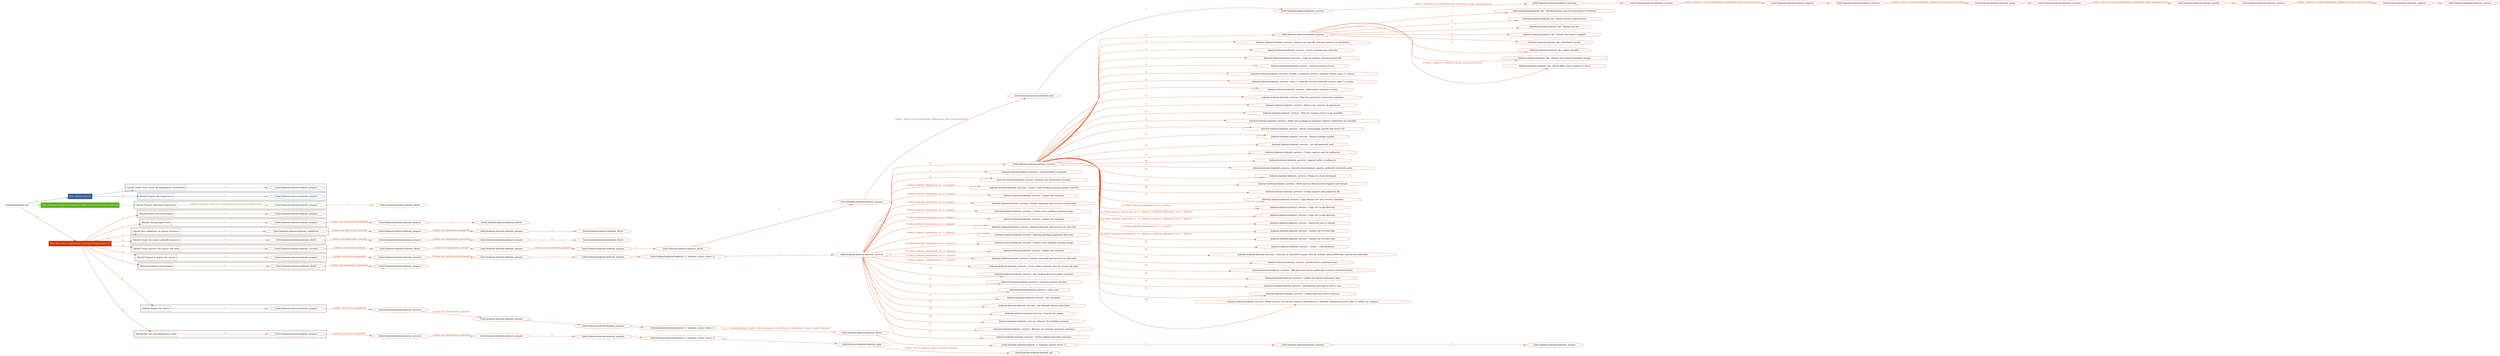 digraph {
	graph [concentrate=true ordering=in rankdir=LR ratio=fill]
	edge [esep=5 sep=10]
	"kubeinit/playbook.yml" [id=root_node style=dotted]
	play_cb434747 [label="Play: Initial setup (1)" color="#375f95" fontcolor="#ffffff" id=play_cb434747 shape=box style=filled tooltip=localhost]
	"kubeinit/playbook.yml" -> play_cb434747 [label="1 " color="#375f95" fontcolor="#375f95" id=edge_5a7858b5 labeltooltip="1 " tooltip="1 "]
	subgraph "kubeinit.kubeinit.kubeinit_prepare" {
		role_f5c1f3c7 [label="[role] kubeinit.kubeinit.kubeinit_prepare" color="#375f95" id=role_f5c1f3c7 tooltip="kubeinit.kubeinit.kubeinit_prepare"]
	}
	subgraph "kubeinit.kubeinit.kubeinit_prepare" {
		role_7c7e2f86 [label="[role] kubeinit.kubeinit.kubeinit_prepare" color="#375f95" id=role_7c7e2f86 tooltip="kubeinit.kubeinit.kubeinit_prepare"]
	}
	subgraph "Play: Initial setup (1)" {
		play_cb434747 -> block_9d30854e [label=1 color="#375f95" fontcolor="#375f95" id=edge_e1c14bee labeltooltip=1 tooltip=1]
		subgraph cluster_block_9d30854e {
			block_9d30854e [label="[block] Gather facts about the deployment environment" color="#375f95" id=block_9d30854e labeltooltip="Gather facts about the deployment environment" shape=box tooltip="Gather facts about the deployment environment"]
			block_9d30854e -> role_f5c1f3c7 [label="1 " color="#375f95" fontcolor="#375f95" id=edge_3f3c9583 labeltooltip="1 " tooltip="1 "]
		}
		play_cb434747 -> block_76a60049 [label=2 color="#375f95" fontcolor="#375f95" id=edge_4d22dc23 labeltooltip=2 tooltip=2]
		subgraph cluster_block_76a60049 {
			block_76a60049 [label="[block] Prepare the hypervisors" color="#375f95" id=block_76a60049 labeltooltip="Prepare the hypervisors" shape=box tooltip="Prepare the hypervisors"]
			block_76a60049 -> role_7c7e2f86 [label="1 " color="#375f95" fontcolor="#375f95" id=edge_bbebafdf labeltooltip="1 " tooltip="1 "]
		}
	}
	play_23afd1c2 [label="Play: Prepare all hypervisor hosts to deploy service and cluster nodes (0)" color="#5bb11b" fontcolor="#ffffff" id=play_23afd1c2 shape=box style=filled tooltip="Play: Prepare all hypervisor hosts to deploy service and cluster nodes (0)"]
	"kubeinit/playbook.yml" -> play_23afd1c2 [label="2 " color="#5bb11b" fontcolor="#5bb11b" id=edge_7731beb8 labeltooltip="2 " tooltip="2 "]
	subgraph "kubeinit.kubeinit.kubeinit_libvirt" {
		role_183c73ec [label="[role] kubeinit.kubeinit.kubeinit_libvirt" color="#5bb11b" id=role_183c73ec tooltip="kubeinit.kubeinit.kubeinit_libvirt"]
	}
	subgraph "kubeinit.kubeinit.kubeinit_prepare" {
		role_99bcbb81 [label="[role] kubeinit.kubeinit.kubeinit_prepare" color="#5bb11b" id=role_99bcbb81 tooltip="kubeinit.kubeinit.kubeinit_prepare"]
		role_99bcbb81 -> role_183c73ec [label="1 " color="#5bb11b" fontcolor="#5bb11b" id=edge_2719d8ab labeltooltip="1 " tooltip="1 "]
	}
	subgraph "Play: Prepare all hypervisor hosts to deploy service and cluster nodes (0)" {
		play_23afd1c2 -> block_4a05c219 [label=1 color="#5bb11b" fontcolor="#5bb11b" id=edge_6cbb7867 labeltooltip=1 tooltip=1]
		subgraph cluster_block_4a05c219 {
			block_4a05c219 [label="[block] Prepare individual hypervisors" color="#5bb11b" id=block_4a05c219 labeltooltip="Prepare individual hypervisors" shape=box tooltip="Prepare individual hypervisors"]
			block_4a05c219 -> role_99bcbb81 [label="1 [when: inventory_hostname in hostvars['kubeinit-facts'].hypervisors]" color="#5bb11b" fontcolor="#5bb11b" id=edge_e2c11cd7 labeltooltip="1 [when: inventory_hostname in hostvars['kubeinit-facts'].hypervisors]" tooltip="1 [when: inventory_hostname in hostvars['kubeinit-facts'].hypervisors]"]
		}
	}
	play_e0ccebb0 [label="Play: Run cluster deployment on prepared hypervisors (1)" color="#cc3800" fontcolor="#ffffff" id=play_e0ccebb0 shape=box style=filled tooltip=localhost]
	"kubeinit/playbook.yml" -> play_e0ccebb0 [label="3 " color="#cc3800" fontcolor="#cc3800" id=edge_fed3065f labeltooltip="3 " tooltip="3 "]
	subgraph "kubeinit.kubeinit.kubeinit_prepare" {
		role_c173f3f7 [label="[role] kubeinit.kubeinit.kubeinit_prepare" color="#cc3800" id=role_c173f3f7 tooltip="kubeinit.kubeinit.kubeinit_prepare"]
	}
	subgraph "kubeinit.kubeinit.kubeinit_libvirt" {
		role_9d6f6e78 [label="[role] kubeinit.kubeinit.kubeinit_libvirt" color="#cc3800" id=role_9d6f6e78 tooltip="kubeinit.kubeinit.kubeinit_libvirt"]
	}
	subgraph "kubeinit.kubeinit.kubeinit_prepare" {
		role_33f3ced0 [label="[role] kubeinit.kubeinit.kubeinit_prepare" color="#cc3800" id=role_33f3ced0 tooltip="kubeinit.kubeinit.kubeinit_prepare"]
		role_33f3ced0 -> role_9d6f6e78 [label="1 " color="#cc3800" fontcolor="#cc3800" id=edge_bc8c17b0 labeltooltip="1 " tooltip="1 "]
	}
	subgraph "kubeinit.kubeinit.kubeinit_prepare" {
		role_953d6139 [label="[role] kubeinit.kubeinit.kubeinit_prepare" color="#cc3800" id=role_953d6139 tooltip="kubeinit.kubeinit.kubeinit_prepare"]
		role_953d6139 -> role_33f3ced0 [label="1 [when: not environment_prepared]" color="#cc3800" fontcolor="#cc3800" id=edge_bf450a88 labeltooltip="1 [when: not environment_prepared]" tooltip="1 [when: not environment_prepared]"]
	}
	subgraph "kubeinit.kubeinit.kubeinit_libvirt" {
		role_6b8fa7e4 [label="[role] kubeinit.kubeinit.kubeinit_libvirt" color="#cc3800" id=role_6b8fa7e4 tooltip="kubeinit.kubeinit.kubeinit_libvirt"]
	}
	subgraph "kubeinit.kubeinit.kubeinit_prepare" {
		role_a66ee818 [label="[role] kubeinit.kubeinit.kubeinit_prepare" color="#cc3800" id=role_a66ee818 tooltip="kubeinit.kubeinit.kubeinit_prepare"]
		role_a66ee818 -> role_6b8fa7e4 [label="1 " color="#cc3800" fontcolor="#cc3800" id=edge_2775ffc8 labeltooltip="1 " tooltip="1 "]
	}
	subgraph "kubeinit.kubeinit.kubeinit_prepare" {
		role_46d624df [label="[role] kubeinit.kubeinit.kubeinit_prepare" color="#cc3800" id=role_46d624df tooltip="kubeinit.kubeinit.kubeinit_prepare"]
		role_46d624df -> role_a66ee818 [label="1 [when: not environment_prepared]" color="#cc3800" fontcolor="#cc3800" id=edge_fc23007a labeltooltip="1 [when: not environment_prepared]" tooltip="1 [when: not environment_prepared]"]
	}
	subgraph "kubeinit.kubeinit.kubeinit_validations" {
		role_56164f18 [label="[role] kubeinit.kubeinit.kubeinit_validations" color="#cc3800" id=role_56164f18 tooltip="kubeinit.kubeinit.kubeinit_validations"]
		role_56164f18 -> role_46d624df [label="1 [when: not hypervisors_cleaned]" color="#cc3800" fontcolor="#cc3800" id=edge_f74e6794 labeltooltip="1 [when: not hypervisors_cleaned]" tooltip="1 [when: not hypervisors_cleaned]"]
	}
	subgraph "kubeinit.kubeinit.kubeinit_libvirt" {
		role_4117a0a0 [label="[role] kubeinit.kubeinit.kubeinit_libvirt" color="#cc3800" id=role_4117a0a0 tooltip="kubeinit.kubeinit.kubeinit_libvirt"]
	}
	subgraph "kubeinit.kubeinit.kubeinit_prepare" {
		role_93093952 [label="[role] kubeinit.kubeinit.kubeinit_prepare" color="#cc3800" id=role_93093952 tooltip="kubeinit.kubeinit.kubeinit_prepare"]
		role_93093952 -> role_4117a0a0 [label="1 " color="#cc3800" fontcolor="#cc3800" id=edge_069fbdc0 labeltooltip="1 " tooltip="1 "]
	}
	subgraph "kubeinit.kubeinit.kubeinit_prepare" {
		role_4ee0dc8a [label="[role] kubeinit.kubeinit.kubeinit_prepare" color="#cc3800" id=role_4ee0dc8a tooltip="kubeinit.kubeinit.kubeinit_prepare"]
		role_4ee0dc8a -> role_93093952 [label="1 [when: not environment_prepared]" color="#cc3800" fontcolor="#cc3800" id=edge_ddd2d755 labeltooltip="1 [when: not environment_prepared]" tooltip="1 [when: not environment_prepared]"]
	}
	subgraph "kubeinit.kubeinit.kubeinit_libvirt" {
		role_080797c0 [label="[role] kubeinit.kubeinit.kubeinit_libvirt" color="#cc3800" id=role_080797c0 tooltip="kubeinit.kubeinit.kubeinit_libvirt"]
		role_080797c0 -> role_4ee0dc8a [label="1 [when: not hypervisors_cleaned]" color="#cc3800" fontcolor="#cc3800" id=edge_f1ee74b7 labeltooltip="1 [when: not hypervisors_cleaned]" tooltip="1 [when: not hypervisors_cleaned]"]
	}
	subgraph "kubeinit.kubeinit.kubeinit_services" {
		role_6554c26e [label="[role] kubeinit.kubeinit.kubeinit_services" color="#cc3800" id=role_6554c26e tooltip="kubeinit.kubeinit.kubeinit_services"]
	}
	subgraph "kubeinit.kubeinit.kubeinit_registry" {
		role_39ad7aaa [label="[role] kubeinit.kubeinit.kubeinit_registry" color="#cc3800" id=role_39ad7aaa tooltip="kubeinit.kubeinit.kubeinit_registry"]
		role_39ad7aaa -> role_6554c26e [label="1 " color="#cc3800" fontcolor="#cc3800" id=edge_a61692a5 labeltooltip="1 " tooltip="1 "]
	}
	subgraph "kubeinit.kubeinit.kubeinit_services" {
		role_1ea5275c [label="[role] kubeinit.kubeinit.kubeinit_services" color="#cc3800" id=role_1ea5275c tooltip="kubeinit.kubeinit.kubeinit_services"]
		role_1ea5275c -> role_39ad7aaa [label="1 [when: 'registry' in hostvars[kubeinit_deployment_node_name].services]" color="#cc3800" fontcolor="#cc3800" id=edge_359ffd1f labeltooltip="1 [when: 'registry' in hostvars[kubeinit_deployment_node_name].services]" tooltip="1 [when: 'registry' in hostvars[kubeinit_deployment_node_name].services]"]
	}
	subgraph "kubeinit.kubeinit.kubeinit_apache" {
		role_4e3344d7 [label="[role] kubeinit.kubeinit.kubeinit_apache" color="#cc3800" id=role_4e3344d7 tooltip="kubeinit.kubeinit.kubeinit_apache"]
		role_4e3344d7 -> role_1ea5275c [label="1 " color="#cc3800" fontcolor="#cc3800" id=edge_e3b9b25f labeltooltip="1 " tooltip="1 "]
	}
	subgraph "kubeinit.kubeinit.kubeinit_services" {
		role_fd365251 [label="[role] kubeinit.kubeinit.kubeinit_services" color="#cc3800" id=role_fd365251 tooltip="kubeinit.kubeinit.kubeinit_services"]
		role_fd365251 -> role_4e3344d7 [label="1 [when: 'apache' in hostvars[kubeinit_deployment_node_name].services]" color="#cc3800" fontcolor="#cc3800" id=edge_fa14dbe3 labeltooltip="1 [when: 'apache' in hostvars[kubeinit_deployment_node_name].services]" tooltip="1 [when: 'apache' in hostvars[kubeinit_deployment_node_name].services]"]
	}
	subgraph "kubeinit.kubeinit.kubeinit_nexus" {
		role_0298e667 [label="[role] kubeinit.kubeinit.kubeinit_nexus" color="#cc3800" id=role_0298e667 tooltip="kubeinit.kubeinit.kubeinit_nexus"]
		role_0298e667 -> role_fd365251 [label="1 " color="#cc3800" fontcolor="#cc3800" id=edge_4de143a6 labeltooltip="1 " tooltip="1 "]
	}
	subgraph "kubeinit.kubeinit.kubeinit_services" {
		role_534660d8 [label="[role] kubeinit.kubeinit.kubeinit_services" color="#cc3800" id=role_534660d8 tooltip="kubeinit.kubeinit.kubeinit_services"]
		role_534660d8 -> role_0298e667 [label="1 [when: 'nexus' in hostvars[kubeinit_deployment_node_name].services]" color="#cc3800" fontcolor="#cc3800" id=edge_ad42d83e labeltooltip="1 [when: 'nexus' in hostvars[kubeinit_deployment_node_name].services]" tooltip="1 [when: 'nexus' in hostvars[kubeinit_deployment_node_name].services]"]
	}
	subgraph "kubeinit.kubeinit.kubeinit_haproxy" {
		role_90abeb9c [label="[role] kubeinit.kubeinit.kubeinit_haproxy" color="#cc3800" id=role_90abeb9c tooltip="kubeinit.kubeinit.kubeinit_haproxy"]
		role_90abeb9c -> role_534660d8 [label="1 " color="#cc3800" fontcolor="#cc3800" id=edge_adee2404 labeltooltip="1 " tooltip="1 "]
	}
	subgraph "kubeinit.kubeinit.kubeinit_services" {
		role_498dbff2 [label="[role] kubeinit.kubeinit.kubeinit_services" color="#cc3800" id=role_498dbff2 tooltip="kubeinit.kubeinit.kubeinit_services"]
		role_498dbff2 -> role_90abeb9c [label="1 [when: 'haproxy' in hostvars[kubeinit_deployment_node_name].services]" color="#cc3800" fontcolor="#cc3800" id=edge_02df2b88 labeltooltip="1 [when: 'haproxy' in hostvars[kubeinit_deployment_node_name].services]" tooltip="1 [when: 'haproxy' in hostvars[kubeinit_deployment_node_name].services]"]
	}
	subgraph "kubeinit.kubeinit.kubeinit_dnsmasq" {
		role_a5091af8 [label="[role] kubeinit.kubeinit.kubeinit_dnsmasq" color="#cc3800" id=role_a5091af8 tooltip="kubeinit.kubeinit.kubeinit_dnsmasq"]
		role_a5091af8 -> role_498dbff2 [label="1 " color="#cc3800" fontcolor="#cc3800" id=edge_c29af5f8 labeltooltip="1 " tooltip="1 "]
	}
	subgraph "kubeinit.kubeinit.kubeinit_services" {
		role_c54cb960 [label="[role] kubeinit.kubeinit.kubeinit_services" color="#cc3800" id=role_c54cb960 tooltip="kubeinit.kubeinit.kubeinit_services"]
		role_c54cb960 -> role_a5091af8 [label="1 [when: 'dnsmasq' in hostvars[kubeinit_deployment_node_name].services]" color="#cc3800" fontcolor="#cc3800" id=edge_3c526c6b labeltooltip="1 [when: 'dnsmasq' in hostvars[kubeinit_deployment_node_name].services]" tooltip="1 [when: 'dnsmasq' in hostvars[kubeinit_deployment_node_name].services]"]
	}
	subgraph "kubeinit.kubeinit.kubeinit_bind" {
		role_31e95095 [label="[role] kubeinit.kubeinit.kubeinit_bind" color="#cc3800" id=role_31e95095 tooltip="kubeinit.kubeinit.kubeinit_bind"]
		role_31e95095 -> role_c54cb960 [label="1 " color="#cc3800" fontcolor="#cc3800" id=edge_53edd0f5 labeltooltip="1 " tooltip="1 "]
	}
	subgraph "kubeinit.kubeinit.kubeinit_prepare" {
		role_ce7f6662 [label="[role] kubeinit.kubeinit.kubeinit_prepare" color="#cc3800" id=role_ce7f6662 tooltip="kubeinit.kubeinit.kubeinit_prepare"]
		role_ce7f6662 -> role_31e95095 [label="1 [when: 'bind' in hostvars[kubeinit_deployment_node_name].services]" color="#cc3800" fontcolor="#cc3800" id=edge_73552bec labeltooltip="1 [when: 'bind' in hostvars[kubeinit_deployment_node_name].services]" tooltip="1 [when: 'bind' in hostvars[kubeinit_deployment_node_name].services]"]
	}
	subgraph "kubeinit.kubeinit.kubeinit_libvirt" {
		role_ef92f1d1 [label="[role] kubeinit.kubeinit.kubeinit_libvirt" color="#cc3800" id=role_ef92f1d1 tooltip="kubeinit.kubeinit.kubeinit_libvirt"]
		role_ef92f1d1 -> role_ce7f6662 [label="1 " color="#cc3800" fontcolor="#cc3800" id=edge_08d6a045 labeltooltip="1 " tooltip="1 "]
	}
	subgraph "kubeinit.kubeinit.kubeinit_prepare" {
		role_a94b60bf [label="[role] kubeinit.kubeinit.kubeinit_prepare" color="#cc3800" id=role_a94b60bf tooltip="kubeinit.kubeinit.kubeinit_prepare"]
		role_a94b60bf -> role_ef92f1d1 [label="1 " color="#cc3800" fontcolor="#cc3800" id=edge_30a0993d labeltooltip="1 " tooltip="1 "]
	}
	subgraph "kubeinit.kubeinit.kubeinit_prepare" {
		role_85788444 [label="[role] kubeinit.kubeinit.kubeinit_prepare" color="#cc3800" id=role_85788444 tooltip="kubeinit.kubeinit.kubeinit_prepare"]
		role_85788444 -> role_a94b60bf [label="1 [when: not environment_prepared]" color="#cc3800" fontcolor="#cc3800" id=edge_7213e34d labeltooltip="1 [when: not environment_prepared]" tooltip="1 [when: not environment_prepared]"]
	}
	subgraph "kubeinit.kubeinit.kubeinit_libvirt" {
		role_26ccfb73 [label="[role] kubeinit.kubeinit.kubeinit_libvirt" color="#cc3800" id=role_26ccfb73 tooltip="kubeinit.kubeinit.kubeinit_libvirt"]
		role_26ccfb73 -> role_85788444 [label="1 [when: not hypervisors_cleaned]" color="#cc3800" fontcolor="#cc3800" id=edge_52bc261f labeltooltip="1 [when: not hypervisors_cleaned]" tooltip="1 [when: not hypervisors_cleaned]"]
	}
	subgraph "kubeinit.kubeinit.kubeinit_services" {
		role_6143f6fd [label="[role] kubeinit.kubeinit.kubeinit_services" color="#cc3800" id=role_6143f6fd tooltip="kubeinit.kubeinit.kubeinit_services"]
		role_6143f6fd -> role_26ccfb73 [label="1 [when: not network_created]" color="#cc3800" fontcolor="#cc3800" id=edge_2fda1378 labeltooltip="1 [when: not network_created]" tooltip="1 [when: not network_created]"]
	}
	subgraph "kubeinit.kubeinit.kubeinit_prepare" {
		role_db2607c4 [label="[role] kubeinit.kubeinit.kubeinit_prepare" color="#cc3800" id=role_db2607c4 tooltip="kubeinit.kubeinit.kubeinit_prepare"]
		task_d87a0e6a [label="kubeinit.kubeinit.kubeinit_rke : Add kubernetes repo for latest kubectl (Ubuntu)" color="#cc3800" id=task_d87a0e6a shape=octagon tooltip="kubeinit.kubeinit.kubeinit_rke : Add kubernetes repo for latest kubectl (Ubuntu)"]
		role_db2607c4 -> task_d87a0e6a [label="1 " color="#cc3800" fontcolor="#cc3800" id=edge_ef5bf904 labeltooltip="1 " tooltip="1 "]
		task_8c196cc5 [label="kubeinit.kubeinit.kubeinit_rke : Install services requirements" color="#cc3800" id=task_8c196cc5 shape=octagon tooltip="kubeinit.kubeinit.kubeinit_rke : Install services requirements"]
		role_db2607c4 -> task_8c196cc5 [label="2 " color="#cc3800" fontcolor="#cc3800" id=edge_96e45ca4 labeltooltip="2 " tooltip="2 "]
		task_65d23478 [label="kubeinit.kubeinit.kubeinit_rke : Render net info" color="#cc3800" id=task_65d23478 shape=octagon tooltip="kubeinit.kubeinit.kubeinit_rke : Render net info"]
		role_db2607c4 -> task_65d23478 [label="3 " color="#cc3800" fontcolor="#cc3800" id=edge_4c62e5df labeltooltip="3 " tooltip="3 "]
		task_46194430 [label="kubeinit.kubeinit.kubeinit_rke : Render the cluster template" color="#cc3800" id=task_46194430 shape=octagon tooltip="kubeinit.kubeinit.kubeinit_rke : Render the cluster template"]
		role_db2607c4 -> task_46194430 [label="4 " color="#cc3800" fontcolor="#cc3800" id=edge_cc4da00f labeltooltip="4 " tooltip="4 "]
		task_8cc580e1 [label="kubeinit.kubeinit.kubeinit_rke : Download rancher" color="#cc3800" id=task_8cc580e1 shape=octagon tooltip="kubeinit.kubeinit.kubeinit_rke : Download rancher"]
		role_db2607c4 -> task_8cc580e1 [label="5 " color="#cc3800" fontcolor="#cc3800" id=edge_4fe246f5 labeltooltip="5 " tooltip="5 "]
		task_b35e0968 [label="kubeinit.kubeinit.kubeinit_rke : Adjust installer" color="#cc3800" id=task_b35e0968 shape=octagon tooltip="kubeinit.kubeinit.kubeinit_rke : Adjust installer"]
		role_db2607c4 -> task_b35e0968 [label="6 " color="#cc3800" fontcolor="#cc3800" id=edge_427b0f76 labeltooltip="6 " tooltip="6 "]
		task_0fcb541c [label="kubeinit.kubeinit.kubeinit_rke : Render the required container images" color="#cc3800" id=task_0fcb541c shape=octagon tooltip="kubeinit.kubeinit.kubeinit_rke : Render the required container images"]
		role_db2607c4 -> task_0fcb541c [label="7 " color="#cc3800" fontcolor="#cc3800" id=edge_df1fec16 labeltooltip="7 " tooltip="7 "]
		task_60fbf50c [label="kubeinit.kubeinit.kubeinit_rke : Mirror RKE remote registry to local" color="#cc3800" id=task_60fbf50c shape=octagon tooltip="kubeinit.kubeinit.kubeinit_rke : Mirror RKE remote registry to local"]
		role_db2607c4 -> task_60fbf50c [label="8 [when: 'registry' in kubeinit_cluster_hostvars.services]" color="#cc3800" fontcolor="#cc3800" id=edge_df457fcc labeltooltip="8 [when: 'registry' in kubeinit_cluster_hostvars.services]" tooltip="8 [when: 'registry' in kubeinit_cluster_hostvars.services]"]
	}
	subgraph "kubeinit.kubeinit.kubeinit_services" {
		role_c2b2054d [label="[role] kubeinit.kubeinit.kubeinit_services" color="#cc3800" id=role_c2b2054d tooltip="kubeinit.kubeinit.kubeinit_services"]
		task_ee21a26f [label="kubeinit.kubeinit.kubeinit_services : Ensure user specific systemd instance are persistent" color="#cc3800" id=task_ee21a26f shape=octagon tooltip="kubeinit.kubeinit.kubeinit_services : Ensure user specific systemd instance are persistent"]
		role_c2b2054d -> task_ee21a26f [label="1 " color="#cc3800" fontcolor="#cc3800" id=edge_38ad2258 labeltooltip="1 " tooltip="1 "]
		task_af21a0df [label="kubeinit.kubeinit.kubeinit_services : Create systemd user directory" color="#cc3800" id=task_af21a0df shape=octagon tooltip="kubeinit.kubeinit.kubeinit_services : Create systemd user directory"]
		role_c2b2054d -> task_af21a0df [label="2 " color="#cc3800" fontcolor="#cc3800" id=edge_52544a18 labeltooltip="2 " tooltip="2 "]
		task_e131c5eb [label="kubeinit.kubeinit.kubeinit_services : Copy the podman systemd service file" color="#cc3800" id=task_e131c5eb shape=octagon tooltip="kubeinit.kubeinit.kubeinit_services : Copy the podman systemd service file"]
		role_c2b2054d -> task_e131c5eb [label="3 " color="#cc3800" fontcolor="#cc3800" id=edge_21696d1b labeltooltip="3 " tooltip="3 "]
		task_7767e727 [label="kubeinit.kubeinit.kubeinit_services : Reload systemd service" color="#cc3800" id=task_7767e727 shape=octagon tooltip="kubeinit.kubeinit.kubeinit_services : Reload systemd service"]
		role_c2b2054d -> task_7767e727 [label="4 " color="#cc3800" fontcolor="#cc3800" id=edge_1b6fcc3e labeltooltip="4 " tooltip="4 "]
		task_f3b24bc7 [label="kubeinit.kubeinit.kubeinit_services : Enable {{ kubeinit_services_systemd_service_name }}.service" color="#cc3800" id=task_f3b24bc7 shape=octagon tooltip="kubeinit.kubeinit.kubeinit_services : Enable {{ kubeinit_services_systemd_service_name }}.service"]
		role_c2b2054d -> task_f3b24bc7 [label="5 " color="#cc3800" fontcolor="#cc3800" id=edge_09d538f4 labeltooltip="5 " tooltip="5 "]
		task_6495208d [label="kubeinit.kubeinit.kubeinit_services : Start {{ kubeinit_services_systemd_service_name }}.service" color="#cc3800" id=task_6495208d shape=octagon tooltip="kubeinit.kubeinit.kubeinit_services : Start {{ kubeinit_services_systemd_service_name }}.service"]
		role_c2b2054d -> task_6495208d [label="6 " color="#cc3800" fontcolor="#cc3800" id=edge_6ac1c9ab labeltooltip="6 " tooltip="6 "]
		task_9348fabf [label="kubeinit.kubeinit.kubeinit_services : Add remote container to hosts" color="#cc3800" id=task_9348fabf shape=octagon tooltip="kubeinit.kubeinit.kubeinit_services : Add remote container to hosts"]
		role_c2b2054d -> task_9348fabf [label="7 " color="#cc3800" fontcolor="#cc3800" id=edge_266c35f0 labeltooltip="7 " tooltip="7 "]
		task_e3e3a07b [label="kubeinit.kubeinit.kubeinit_services : Wait for connection to provision container" color="#cc3800" id=task_e3e3a07b shape=octagon tooltip="kubeinit.kubeinit.kubeinit_services : Wait for connection to provision container"]
		role_c2b2054d -> task_e3e3a07b [label="8 " color="#cc3800" fontcolor="#cc3800" id=edge_50813d7a labeltooltip="8 " tooltip="8 "]
		task_eac5d8be [label="kubeinit.kubeinit.kubeinit_services : Read in the contents of domain.crt" color="#cc3800" id=task_eac5d8be shape=octagon tooltip="kubeinit.kubeinit.kubeinit_services : Read in the contents of domain.crt"]
		role_c2b2054d -> task_eac5d8be [label="9 " color="#cc3800" fontcolor="#cc3800" id=edge_58142247 labeltooltip="9 " tooltip="9 "]
		task_5a113c2b [label="kubeinit.kubeinit.kubeinit_services : Wait for registry service to be available" color="#cc3800" id=task_5a113c2b shape=octagon tooltip="kubeinit.kubeinit.kubeinit_services : Wait for registry service to be available"]
		role_c2b2054d -> task_5a113c2b [label="10 " color="#cc3800" fontcolor="#cc3800" id=edge_80240349 labeltooltip="10 " tooltip="10 "]
		task_2074c7a3 [label="kubeinit.kubeinit.kubeinit_services : Make sure packages to generate registry credentials are installed" color="#cc3800" id=task_2074c7a3 shape=octagon tooltip="kubeinit.kubeinit.kubeinit_services : Make sure packages to generate registry credentials are installed"]
		role_c2b2054d -> task_2074c7a3 [label="11 " color="#cc3800" fontcolor="#cc3800" id=edge_c7eeb8ba labeltooltip="11 " tooltip="11 "]
		task_a4ea58d8 [label="kubeinit.kubeinit.kubeinit_services : Install cryptography, passlib and nexus3-cli" color="#cc3800" id=task_a4ea58d8 shape=octagon tooltip="kubeinit.kubeinit.kubeinit_services : Install cryptography, passlib and nexus3-cli"]
		role_c2b2054d -> task_a4ea58d8 [label="12 " color="#cc3800" fontcolor="#cc3800" id=edge_a38502bf labeltooltip="12 " tooltip="12 "]
		task_4d8f01e1 [label="kubeinit.kubeinit.kubeinit_services : Remove nologin marker" color="#cc3800" id=task_4d8f01e1 shape=octagon tooltip="kubeinit.kubeinit.kubeinit_services : Remove nologin marker"]
		role_c2b2054d -> task_4d8f01e1 [label="13 " color="#cc3800" fontcolor="#cc3800" id=edge_d7c348e1 labeltooltip="13 " tooltip="13 "]
		task_15ba1c6d [label="kubeinit.kubeinit.kubeinit_services : Set disconnected_auth" color="#cc3800" id=task_15ba1c6d shape=octagon tooltip="kubeinit.kubeinit.kubeinit_services : Set disconnected_auth"]
		role_c2b2054d -> task_15ba1c6d [label="14 " color="#cc3800" fontcolor="#cc3800" id=edge_40b60eaf labeltooltip="14 " tooltip="14 "]
		task_e39e4b9e [label="kubeinit.kubeinit.kubeinit_services : Create registry auth for pullsecret" color="#cc3800" id=task_e39e4b9e shape=octagon tooltip="kubeinit.kubeinit.kubeinit_services : Create registry auth for pullsecret"]
		role_c2b2054d -> task_e39e4b9e [label="15 " color="#cc3800" fontcolor="#cc3800" id=edge_ba2ef721 labeltooltip="15 " tooltip="15 "]
		task_1ad3f280 [label="kubeinit.kubeinit.kubeinit_services : Append auths to pullsecret" color="#cc3800" id=task_1ad3f280 shape=octagon tooltip="kubeinit.kubeinit.kubeinit_services : Append auths to pullsecret"]
		role_c2b2054d -> task_1ad3f280 [label="16 " color="#cc3800" fontcolor="#cc3800" id=edge_8d3e7270 labeltooltip="16 " tooltip="16 "]
		task_a446cd27 [label="kubeinit.kubeinit.kubeinit_services : Override final kubeinit_registry_pullsecret with both auths" color="#cc3800" id=task_a446cd27 shape=octagon tooltip="kubeinit.kubeinit.kubeinit_services : Override final kubeinit_registry_pullsecret with both auths"]
		role_c2b2054d -> task_a446cd27 [label="17 " color="#cc3800" fontcolor="#cc3800" id=edge_40a005ec labeltooltip="17 " tooltip="17 "]
		task_1261beec [label="kubeinit.kubeinit.kubeinit_services : Debug the creds dictionary" color="#cc3800" id=task_1261beec shape=octagon tooltip="kubeinit.kubeinit.kubeinit_services : Debug the creds dictionary"]
		role_c2b2054d -> task_1261beec [label="18 " color="#cc3800" fontcolor="#cc3800" id=edge_788e14bd labeltooltip="18 " tooltip="18 "]
		task_ebb8d930 [label="kubeinit.kubeinit.kubeinit_services : Write auth for disconnected registry auth details" color="#cc3800" id=task_ebb8d930 shape=octagon tooltip="kubeinit.kubeinit.kubeinit_services : Write auth for disconnected registry auth details"]
		role_c2b2054d -> task_ebb8d930 [label="19 " color="#cc3800" fontcolor="#cc3800" id=edge_a3838262 labeltooltip="19 " tooltip="19 "]
		task_653ee0f5 [label="kubeinit.kubeinit.kubeinit_services : Create registry auth pullsecret file" color="#cc3800" id=task_653ee0f5 shape=octagon tooltip="kubeinit.kubeinit.kubeinit_services : Create registry auth pullsecret file"]
		role_c2b2054d -> task_653ee0f5 [label="20 " color="#cc3800" fontcolor="#cc3800" id=edge_b74b4fb4 labeltooltip="20 " tooltip="20 "]
		task_a234313f [label="kubeinit.kubeinit.kubeinit_services : Copy domain cert into services container" color="#cc3800" id=task_a234313f shape=octagon tooltip="kubeinit.kubeinit.kubeinit_services : Copy domain cert into services container"]
		role_c2b2054d -> task_a234313f [label="21 " color="#cc3800" fontcolor="#cc3800" id=edge_0c62d90c labeltooltip="21 " tooltip="21 "]
		task_b8cf7031 [label="kubeinit.kubeinit.kubeinit_services : Copy cert to pki directory" color="#cc3800" id=task_b8cf7031 shape=octagon tooltip="kubeinit.kubeinit.kubeinit_services : Copy cert to pki directory"]
		role_c2b2054d -> task_b8cf7031 [label="22 [when: kubeinit_deployment_os == 'centos']" color="#cc3800" fontcolor="#cc3800" id=edge_21072867 labeltooltip="22 [when: kubeinit_deployment_os == 'centos']" tooltip="22 [when: kubeinit_deployment_os == 'centos']"]
		task_8ca03ee8 [label="kubeinit.kubeinit.kubeinit_services : Copy cert to pki directory" color="#cc3800" id=task_8ca03ee8 shape=octagon tooltip="kubeinit.kubeinit.kubeinit_services : Copy cert to pki directory"]
		role_c2b2054d -> task_8ca03ee8 [label="23 [when: kubeinit_deployment_os == 'ubuntu' or kubeinit_deployment_os == 'debian']" color="#cc3800" fontcolor="#cc3800" id=edge_38242f0b labeltooltip="23 [when: kubeinit_deployment_os == 'ubuntu' or kubeinit_deployment_os == 'debian']" tooltip="23 [when: kubeinit_deployment_os == 'ubuntu' or kubeinit_deployment_os == 'debian']"]
		task_661a48aa [label="kubeinit.kubeinit.kubeinit_services : Install all certs in ubuntu" color="#cc3800" id=task_661a48aa shape=octagon tooltip="kubeinit.kubeinit.kubeinit_services : Install all certs in ubuntu"]
		role_c2b2054d -> task_661a48aa [label="24 [when: kubeinit_deployment_os == 'ubuntu' or kubeinit_deployment_os == 'debian']" color="#cc3800" fontcolor="#cc3800" id=edge_1f0c623d labeltooltip="24 [when: kubeinit_deployment_os == 'ubuntu' or kubeinit_deployment_os == 'debian']" tooltip="24 [when: kubeinit_deployment_os == 'ubuntu' or kubeinit_deployment_os == 'debian']"]
		task_872edad6 [label="kubeinit.kubeinit.kubeinit_services : Update the CA trust files" color="#cc3800" id=task_872edad6 shape=octagon tooltip="kubeinit.kubeinit.kubeinit_services : Update the CA trust files"]
		role_c2b2054d -> task_872edad6 [label="25 [when: kubeinit_deployment_os == 'centos']" color="#cc3800" fontcolor="#cc3800" id=edge_a678ffb4 labeltooltip="25 [when: kubeinit_deployment_os == 'centos']" tooltip="25 [when: kubeinit_deployment_os == 'centos']"]
		task_d9af28cb [label="kubeinit.kubeinit.kubeinit_services : Update the CA trust files" color="#cc3800" id=task_d9af28cb shape=octagon tooltip="kubeinit.kubeinit.kubeinit_services : Update the CA trust files"]
		role_c2b2054d -> task_d9af28cb [label="26 [when: kubeinit_deployment_os == 'ubuntu' or kubeinit_deployment_os == 'debian']" color="#cc3800" fontcolor="#cc3800" id=edge_fea98cc5 labeltooltip="26 [when: kubeinit_deployment_os == 'ubuntu' or kubeinit_deployment_os == 'debian']" tooltip="26 [when: kubeinit_deployment_os == 'ubuntu' or kubeinit_deployment_os == 'debian']"]
		task_cd612562 [label="kubeinit.kubeinit.kubeinit_services : Create ~/.ssh directory" color="#cc3800" id=task_cd612562 shape=octagon tooltip="kubeinit.kubeinit.kubeinit_services : Create ~/.ssh directory"]
		role_c2b2054d -> task_cd612562 [label="27 " color="#cc3800" fontcolor="#cc3800" id=edge_3f2acff9 labeltooltip="27 " tooltip="27 "]
		task_67995c1f [label="kubeinit.kubeinit.kubeinit_services : Generate an OpenSSH keypair with the default values (4096 bits, rsa) for provision host" color="#cc3800" id=task_67995c1f shape=octagon tooltip="kubeinit.kubeinit.kubeinit_services : Generate an OpenSSH keypair with the default values (4096 bits, rsa) for provision host"]
		role_c2b2054d -> task_67995c1f [label="28 " color="#cc3800" fontcolor="#cc3800" id=edge_66a9ec08 labeltooltip="28 " tooltip="28 "]
		task_988e3f43 [label="kubeinit.kubeinit.kubeinit_services : Install cluster authorized keys" color="#cc3800" id=task_988e3f43 shape=octagon tooltip="kubeinit.kubeinit.kubeinit_services : Install cluster authorized keys"]
		role_c2b2054d -> task_988e3f43 [label="29 " color="#cc3800" fontcolor="#cc3800" id=edge_24651a3d labeltooltip="29 " tooltip="29 "]
		task_31b304b0 [label="kubeinit.kubeinit.kubeinit_services : Add provision service public key to cluster authorized_keys" color="#cc3800" id=task_31b304b0 shape=octagon tooltip="kubeinit.kubeinit.kubeinit_services : Add provision service public key to cluster authorized_keys"]
		role_c2b2054d -> task_31b304b0 [label="30 " color="#cc3800" fontcolor="#cc3800" id=edge_68d7973d labeltooltip="30 " tooltip="30 "]
		task_8c5543d9 [label="kubeinit.kubeinit.kubeinit_services : Update the cluster authorized_keys" color="#cc3800" id=task_8c5543d9 shape=octagon tooltip="kubeinit.kubeinit.kubeinit_services : Update the cluster authorized_keys"]
		role_c2b2054d -> task_8c5543d9 [label="31 " color="#cc3800" fontcolor="#cc3800" id=edge_0ba8dd14 labeltooltip="31 " tooltip="31 "]
		task_f24ce138 [label="kubeinit.kubeinit.kubeinit_services : Add registry auth info to cluster vars" color="#cc3800" id=task_f24ce138 shape=octagon tooltip="kubeinit.kubeinit.kubeinit_services : Add registry auth info to cluster vars"]
		role_c2b2054d -> task_f24ce138 [label="32 " color="#cc3800" fontcolor="#cc3800" id=edge_cfef408c labeltooltip="32 " tooltip="32 "]
		task_5f1f970d [label="kubeinit.kubeinit.kubeinit_services : Update kubeinit_cluster_hostvars" color="#cc3800" id=task_5f1f970d shape=octagon tooltip="kubeinit.kubeinit.kubeinit_services : Update kubeinit_cluster_hostvars"]
		role_c2b2054d -> task_5f1f970d [label="33 " color="#cc3800" fontcolor="#cc3800" id=edge_64d8a526 labeltooltip="33 " tooltip="33 "]
		task_2999f3af [label="kubeinit.kubeinit.kubeinit_services : Make sure we can execute remote commands on {{ kubeinit_deployment_node_name }} before we continue" color="#cc3800" id=task_2999f3af shape=octagon tooltip="kubeinit.kubeinit.kubeinit_services : Make sure we can execute remote commands on {{ kubeinit_deployment_node_name }} before we continue"]
		role_c2b2054d -> task_2999f3af [label="34 " color="#cc3800" fontcolor="#cc3800" id=edge_f5e8cac9 labeltooltip="34 " tooltip="34 "]
		role_c2b2054d -> role_db2607c4 [label="35 " color="#cc3800" fontcolor="#cc3800" id=edge_f82a1d94 labeltooltip="35 " tooltip="35 "]
	}
	subgraph "kubeinit.kubeinit.kubeinit_services" {
		role_aebbb1e5 [label="[role] kubeinit.kubeinit.kubeinit_services" color="#cc3800" id=role_aebbb1e5 tooltip="kubeinit.kubeinit.kubeinit_services"]
		task_2c6e13ef [label="kubeinit.kubeinit.kubeinit_services : Install buildah if required" color="#cc3800" id=task_2c6e13ef shape=octagon tooltip="kubeinit.kubeinit.kubeinit_services : Install buildah if required"]
		role_aebbb1e5 -> task_2c6e13ef [label="1 " color="#cc3800" fontcolor="#cc3800" id=edge_04462534 labeltooltip="1 " tooltip="1 "]
		task_5bacf6f8 [label="kubeinit.kubeinit.kubeinit_services : Remove any old buildah container" color="#cc3800" id=task_5bacf6f8 shape=octagon tooltip="kubeinit.kubeinit.kubeinit_services : Remove any old buildah container"]
		role_aebbb1e5 -> task_5bacf6f8 [label="2 " color="#cc3800" fontcolor="#cc3800" id=edge_36023383 labeltooltip="2 " tooltip="2 "]
		task_4e751fac [label="kubeinit.kubeinit.kubeinit_services : Create a new working container image (CentOS)" color="#cc3800" id=task_4e751fac shape=octagon tooltip="kubeinit.kubeinit.kubeinit_services : Create a new working container image (CentOS)"]
		role_aebbb1e5 -> task_4e751fac [label="3 [when: kubeinit_deployment_os == 'centos']" color="#cc3800" fontcolor="#cc3800" id=edge_216c2fa3 labeltooltip="3 [when: kubeinit_deployment_os == 'centos']" tooltip="3 [when: kubeinit_deployment_os == 'centos']"]
		task_77246a2e [label="kubeinit.kubeinit.kubeinit_services : Update the container" color="#cc3800" id=task_77246a2e shape=octagon tooltip="kubeinit.kubeinit.kubeinit_services : Update the container"]
		role_aebbb1e5 -> task_77246a2e [label="4 [when: kubeinit_deployment_os == 'centos']" color="#cc3800" fontcolor="#cc3800" id=edge_0d5e3757 labeltooltip="4 [when: kubeinit_deployment_os == 'centos']" tooltip="4 [when: kubeinit_deployment_os == 'centos']"]
		task_bc66c86e [label="kubeinit.kubeinit.kubeinit_services : Install commands and services we will need" color="#cc3800" id=task_bc66c86e shape=octagon tooltip="kubeinit.kubeinit.kubeinit_services : Install commands and services we will need"]
		role_aebbb1e5 -> task_bc66c86e [label="5 [when: kubeinit_deployment_os == 'centos']" color="#cc3800" fontcolor="#cc3800" id=edge_16243b55 labeltooltip="5 [when: kubeinit_deployment_os == 'centos']" tooltip="5 [when: kubeinit_deployment_os == 'centos']"]
		task_cd586ca5 [label="kubeinit.kubeinit.kubeinit_services : Create a new working container image" color="#cc3800" id=task_cd586ca5 shape=octagon tooltip="kubeinit.kubeinit.kubeinit_services : Create a new working container image"]
		role_aebbb1e5 -> task_cd586ca5 [label="6 [when: kubeinit_deployment_os == 'debian']" color="#cc3800" fontcolor="#cc3800" id=edge_a966e73d labeltooltip="6 [when: kubeinit_deployment_os == 'debian']" tooltip="6 [when: kubeinit_deployment_os == 'debian']"]
		task_47bf82a6 [label="kubeinit.kubeinit.kubeinit_services : Update the container" color="#cc3800" id=task_47bf82a6 shape=octagon tooltip="kubeinit.kubeinit.kubeinit_services : Update the container"]
		role_aebbb1e5 -> task_47bf82a6 [label="7 [when: kubeinit_deployment_os == 'debian']" color="#cc3800" fontcolor="#cc3800" id=edge_c5abcedb labeltooltip="7 [when: kubeinit_deployment_os == 'debian']" tooltip="7 [when: kubeinit_deployment_os == 'debian']"]
		task_589c88b3 [label="kubeinit.kubeinit.kubeinit_services : Install commands and services we will need" color="#cc3800" id=task_589c88b3 shape=octagon tooltip="kubeinit.kubeinit.kubeinit_services : Install commands and services we will need"]
		role_aebbb1e5 -> task_589c88b3 [label="8 [when: kubeinit_deployment_os == 'debian']" color="#cc3800" fontcolor="#cc3800" id=edge_2462bbd4 labeltooltip="8 [when: kubeinit_deployment_os == 'debian']" tooltip="8 [when: kubeinit_deployment_os == 'debian']"]
		task_699e816a [label="kubeinit.kubeinit.kubeinit_services : Missing privilege separation directory" color="#cc3800" id=task_699e816a shape=octagon tooltip="kubeinit.kubeinit.kubeinit_services : Missing privilege separation directory"]
		role_aebbb1e5 -> task_699e816a [label="9 [when: kubeinit_deployment_os == 'debian']" color="#cc3800" fontcolor="#cc3800" id=edge_2570aa64 labeltooltip="9 [when: kubeinit_deployment_os == 'debian']" tooltip="9 [when: kubeinit_deployment_os == 'debian']"]
		task_47a47df4 [label="kubeinit.kubeinit.kubeinit_services : Create a new working container image" color="#cc3800" id=task_47a47df4 shape=octagon tooltip="kubeinit.kubeinit.kubeinit_services : Create a new working container image"]
		role_aebbb1e5 -> task_47a47df4 [label="10 [when: kubeinit_deployment_os == 'ubuntu']" color="#cc3800" fontcolor="#cc3800" id=edge_9e4d5d05 labeltooltip="10 [when: kubeinit_deployment_os == 'ubuntu']" tooltip="10 [when: kubeinit_deployment_os == 'ubuntu']"]
		task_4fa87bab [label="kubeinit.kubeinit.kubeinit_services : Update the container" color="#cc3800" id=task_4fa87bab shape=octagon tooltip="kubeinit.kubeinit.kubeinit_services : Update the container"]
		role_aebbb1e5 -> task_4fa87bab [label="11 [when: kubeinit_deployment_os == 'ubuntu']" color="#cc3800" fontcolor="#cc3800" id=edge_4a386572 labeltooltip="11 [when: kubeinit_deployment_os == 'ubuntu']" tooltip="11 [when: kubeinit_deployment_os == 'ubuntu']"]
		task_6bc5c69d [label="kubeinit.kubeinit.kubeinit_services : Install commands and services we will need" color="#cc3800" id=task_6bc5c69d shape=octagon tooltip="kubeinit.kubeinit.kubeinit_services : Install commands and services we will need"]
		role_aebbb1e5 -> task_6bc5c69d [label="12 [when: kubeinit_deployment_os == 'ubuntu']" color="#cc3800" fontcolor="#cc3800" id=edge_19c40441 labeltooltip="12 [when: kubeinit_deployment_os == 'ubuntu']" tooltip="12 [when: kubeinit_deployment_os == 'ubuntu']"]
		task_351392d9 [label="kubeinit.kubeinit.kubeinit_services : Create folder normally done by service ssh start" color="#cc3800" id=task_351392d9 shape=octagon tooltip="kubeinit.kubeinit.kubeinit_services : Create folder normally done by service ssh start"]
		role_aebbb1e5 -> task_351392d9 [label="13 [when: kubeinit_deployment_os == 'ubuntu']" color="#cc3800" fontcolor="#cc3800" id=edge_5917c95e labeltooltip="13 [when: kubeinit_deployment_os == 'ubuntu']" tooltip="13 [when: kubeinit_deployment_os == 'ubuntu']"]
		task_cd8cef9c [label="kubeinit.kubeinit.kubeinit_services : Set working directory inside container" color="#cc3800" id=task_cd8cef9c shape=octagon tooltip="kubeinit.kubeinit.kubeinit_services : Set working directory inside container"]
		role_aebbb1e5 -> task_cd8cef9c [label="14 " color="#cc3800" fontcolor="#cc3800" id=edge_c520873c labeltooltip="14 " tooltip="14 "]
		task_c8bdafa4 [label="kubeinit.kubeinit.kubeinit_services : Generate system ssh keys" color="#cc3800" id=task_c8bdafa4 shape=octagon tooltip="kubeinit.kubeinit.kubeinit_services : Generate system ssh keys"]
		role_aebbb1e5 -> task_c8bdafa4 [label="15 " color="#cc3800" fontcolor="#cc3800" id=edge_294c4514 labeltooltip="15 " tooltip="15 "]
		task_6aff4657 [label="kubeinit.kubeinit.kubeinit_services : Clear cmd" color="#cc3800" id=task_6aff4657 shape=octagon tooltip="kubeinit.kubeinit.kubeinit_services : Clear cmd"]
		role_aebbb1e5 -> task_6aff4657 [label="16 " color="#cc3800" fontcolor="#cc3800" id=edge_bdcf203d labeltooltip="16 " tooltip="16 "]
		task_a7267909 [label="kubeinit.kubeinit.kubeinit_services : Set entrypoint" color="#cc3800" id=task_a7267909 shape=octagon tooltip="kubeinit.kubeinit.kubeinit_services : Set entrypoint"]
		role_aebbb1e5 -> task_a7267909 [label="17 " color="#cc3800" fontcolor="#cc3800" id=edge_30fefcae labeltooltip="17 " tooltip="17 "]
		task_883a5a22 [label="kubeinit.kubeinit.kubeinit_services : Set kubeinit-cluster-name label" color="#cc3800" id=task_883a5a22 shape=octagon tooltip="kubeinit.kubeinit.kubeinit_services : Set kubeinit-cluster-name label"]
		role_aebbb1e5 -> task_883a5a22 [label="18 " color="#cc3800" fontcolor="#cc3800" id=edge_45b0a855 labeltooltip="18 " tooltip="18 "]
		task_190e0f66 [label="kubeinit.kubeinit.kubeinit_services : Commit the image" color="#cc3800" id=task_190e0f66 shape=octagon tooltip="kubeinit.kubeinit.kubeinit_services : Commit the image"]
		role_aebbb1e5 -> task_190e0f66 [label="19 " color="#cc3800" fontcolor="#cc3800" id=edge_402439b2 labeltooltip="19 " tooltip="19 "]
		task_7e7074e3 [label="kubeinit.kubeinit.kubeinit_services : Remove the buildah container" color="#cc3800" id=task_7e7074e3 shape=octagon tooltip="kubeinit.kubeinit.kubeinit_services : Remove the buildah container"]
		role_aebbb1e5 -> task_7e7074e3 [label="20 " color="#cc3800" fontcolor="#cc3800" id=edge_c07253b5 labeltooltip="20 " tooltip="20 "]
		task_b79cdef0 [label="kubeinit.kubeinit.kubeinit_services : Remove any previous provision container" color="#cc3800" id=task_b79cdef0 shape=octagon tooltip="kubeinit.kubeinit.kubeinit_services : Remove any previous provision container"]
		role_aebbb1e5 -> task_b79cdef0 [label="21 " color="#cc3800" fontcolor="#cc3800" id=edge_95c25d4f labeltooltip="21 " tooltip="21 "]
		task_179a58a7 [label="kubeinit.kubeinit.kubeinit_services : Create podman provision container" color="#cc3800" id=task_179a58a7 shape=octagon tooltip="kubeinit.kubeinit.kubeinit_services : Create podman provision container"]
		role_aebbb1e5 -> task_179a58a7 [label="22 " color="#cc3800" fontcolor="#cc3800" id=edge_f6d1cf6b labeltooltip="22 " tooltip="22 "]
		role_aebbb1e5 -> role_c2b2054d [label="23 " color="#cc3800" fontcolor="#cc3800" id=edge_4aa3774a labeltooltip="23 " tooltip="23 "]
	}
	subgraph "kubeinit.kubeinit.kubeinit_{{ kubeinit_cluster_distro }}" {
		role_b3a942bc [label="[role] kubeinit.kubeinit.kubeinit_{{ kubeinit_cluster_distro }}" color="#cc3800" id=role_b3a942bc tooltip="kubeinit.kubeinit.kubeinit_{{ kubeinit_cluster_distro }}"]
		role_b3a942bc -> role_aebbb1e5 [label="1 " color="#cc3800" fontcolor="#cc3800" id=edge_1371d702 labeltooltip="1 " tooltip="1 "]
	}
	subgraph "kubeinit.kubeinit.kubeinit_prepare" {
		role_2c23fcda [label="[role] kubeinit.kubeinit.kubeinit_prepare" color="#cc3800" id=role_2c23fcda tooltip="kubeinit.kubeinit.kubeinit_prepare"]
		role_2c23fcda -> role_b3a942bc [label="1 " color="#cc3800" fontcolor="#cc3800" id=edge_7de9f99d labeltooltip="1 " tooltip="1 "]
	}
	subgraph "kubeinit.kubeinit.kubeinit_prepare" {
		role_1e5b3faa [label="[role] kubeinit.kubeinit.kubeinit_prepare" color="#cc3800" id=role_1e5b3faa tooltip="kubeinit.kubeinit.kubeinit_prepare"]
		role_1e5b3faa -> role_2c23fcda [label="1 " color="#cc3800" fontcolor="#cc3800" id=edge_80bec11a labeltooltip="1 " tooltip="1 "]
	}
	subgraph "kubeinit.kubeinit.kubeinit_services" {
		role_b9c9af8a [label="[role] kubeinit.kubeinit.kubeinit_services" color="#cc3800" id=role_b9c9af8a tooltip="kubeinit.kubeinit.kubeinit_services"]
		role_b9c9af8a -> role_1e5b3faa [label="1 [when: not environment_prepared]" color="#cc3800" fontcolor="#cc3800" id=edge_d85c6527 labeltooltip="1 [when: not environment_prepared]" tooltip="1 [when: not environment_prepared]"]
	}
	subgraph "kubeinit.kubeinit.kubeinit_prepare" {
		role_17bc97ce [label="[role] kubeinit.kubeinit.kubeinit_prepare" color="#cc3800" id=role_17bc97ce tooltip="kubeinit.kubeinit.kubeinit_prepare"]
		role_17bc97ce -> role_b9c9af8a [label="1 [when: not services_prepared]" color="#cc3800" fontcolor="#cc3800" id=edge_506553ea labeltooltip="1 [when: not services_prepared]" tooltip="1 [when: not services_prepared]"]
	}
	subgraph "kubeinit.kubeinit.kubeinit_prepare" {
		role_c5310993 [label="[role] kubeinit.kubeinit.kubeinit_prepare" color="#cc3800" id=role_c5310993 tooltip="kubeinit.kubeinit.kubeinit_prepare"]
	}
	subgraph "kubeinit.kubeinit.kubeinit_libvirt" {
		role_f1cec501 [label="[role] kubeinit.kubeinit.kubeinit_libvirt" color="#cc3800" id=role_f1cec501 tooltip="kubeinit.kubeinit.kubeinit_libvirt"]
		role_f1cec501 -> role_c5310993 [label="1 [when: not environment_prepared]" color="#cc3800" fontcolor="#cc3800" id=edge_6067011f labeltooltip="1 [when: not environment_prepared]" tooltip="1 [when: not environment_prepared]"]
	}
	subgraph "kubeinit.kubeinit.kubeinit_prepare" {
		role_bbcaa637 [label="[role] kubeinit.kubeinit.kubeinit_prepare" color="#cc3800" id=role_bbcaa637 tooltip="kubeinit.kubeinit.kubeinit_prepare"]
	}
	subgraph "kubeinit.kubeinit.kubeinit_prepare" {
		role_41834c54 [label="[role] kubeinit.kubeinit.kubeinit_prepare" color="#cc3800" id=role_41834c54 tooltip="kubeinit.kubeinit.kubeinit_prepare"]
		role_41834c54 -> role_bbcaa637 [label="1 " color="#cc3800" fontcolor="#cc3800" id=edge_48ed3735 labeltooltip="1 " tooltip="1 "]
	}
	subgraph "kubeinit.kubeinit.kubeinit_{{ kubeinit_cluster_distro }}" {
		role_a54f04d4 [label="[role] kubeinit.kubeinit.kubeinit_{{ kubeinit_cluster_distro }}" color="#cc3800" id=role_a54f04d4 tooltip="kubeinit.kubeinit.kubeinit_{{ kubeinit_cluster_distro }}"]
		role_a54f04d4 -> role_41834c54 [label="1 " color="#cc3800" fontcolor="#cc3800" id=edge_c61e5bfb labeltooltip="1 " tooltip="1 "]
	}
	subgraph "kubeinit.kubeinit.kubeinit_libvirt" {
		role_1666f8bc [label="[role] kubeinit.kubeinit.kubeinit_libvirt" color="#cc3800" id=role_1666f8bc tooltip="kubeinit.kubeinit.kubeinit_libvirt"]
		role_1666f8bc -> role_a54f04d4 [label="1 " color="#cc3800" fontcolor="#cc3800" id=edge_79120e78 labeltooltip="1 " tooltip="1 "]
	}
	subgraph "kubeinit.kubeinit.kubeinit_{{ kubeinit_cluster_distro }}" {
		role_6a2c5d5f [label="[role] kubeinit.kubeinit.kubeinit_{{ kubeinit_cluster_distro }}" color="#cc3800" id=role_6a2c5d5f tooltip="kubeinit.kubeinit.kubeinit_{{ kubeinit_cluster_distro }}"]
		role_6a2c5d5f -> role_1666f8bc [label="1 [when: kubeinit_cluster_nodes_deployed is not defined or not kubeinit_cluster_nodes_deployed]" color="#cc3800" fontcolor="#cc3800" id=edge_be55cf9a labeltooltip="1 [when: kubeinit_cluster_nodes_deployed is not defined or not kubeinit_cluster_nodes_deployed]" tooltip="1 [when: kubeinit_cluster_nodes_deployed is not defined or not kubeinit_cluster_nodes_deployed]"]
	}
	subgraph "kubeinit.kubeinit.kubeinit_prepare" {
		role_39f38404 [label="[role] kubeinit.kubeinit.kubeinit_prepare" color="#cc3800" id=role_39f38404 tooltip="kubeinit.kubeinit.kubeinit_prepare"]
		role_39f38404 -> role_6a2c5d5f [label="1 " color="#cc3800" fontcolor="#cc3800" id=edge_157ebf30 labeltooltip="1 " tooltip="1 "]
	}
	subgraph "kubeinit.kubeinit.kubeinit_prepare" {
		role_7862a5b3 [label="[role] kubeinit.kubeinit.kubeinit_prepare" color="#cc3800" id=role_7862a5b3 tooltip="kubeinit.kubeinit.kubeinit_prepare"]
		role_7862a5b3 -> role_39f38404 [label="1 " color="#cc3800" fontcolor="#cc3800" id=edge_1f96bc2c labeltooltip="1 " tooltip="1 "]
	}
	subgraph "kubeinit.kubeinit.kubeinit_services" {
		role_9ed8ce63 [label="[role] kubeinit.kubeinit.kubeinit_services" color="#cc3800" id=role_9ed8ce63 tooltip="kubeinit.kubeinit.kubeinit_services"]
		role_9ed8ce63 -> role_7862a5b3 [label="1 [when: not environment_prepared]" color="#cc3800" fontcolor="#cc3800" id=edge_ce140afc labeltooltip="1 [when: not environment_prepared]" tooltip="1 [when: not environment_prepared]"]
	}
	subgraph "kubeinit.kubeinit.kubeinit_prepare" {
		role_aa929ae1 [label="[role] kubeinit.kubeinit.kubeinit_prepare" color="#cc3800" id=role_aa929ae1 tooltip="kubeinit.kubeinit.kubeinit_prepare"]
		role_aa929ae1 -> role_9ed8ce63 [label="1 [when: not services_prepared]" color="#cc3800" fontcolor="#cc3800" id=edge_0c848a6e labeltooltip="1 [when: not services_prepared]" tooltip="1 [when: not services_prepared]"]
	}
	subgraph "kubeinit.kubeinit.kubeinit_nfs" {
		role_44e011cb [label="[role] kubeinit.kubeinit.kubeinit_nfs" color="#cc3800" id=role_44e011cb tooltip="kubeinit.kubeinit.kubeinit_nfs"]
	}
	subgraph "kubeinit.kubeinit.kubeinit_apps" {
		role_3197b710 [label="[role] kubeinit.kubeinit.kubeinit_apps" color="#cc3800" id=role_3197b710 tooltip="kubeinit.kubeinit.kubeinit_apps"]
		role_3197b710 -> role_44e011cb [label="1 [when: 'nfs' in kubeinit_cluster_hostvars.services]" color="#cc3800" fontcolor="#cc3800" id=edge_fca9f867 labeltooltip="1 [when: 'nfs' in kubeinit_cluster_hostvars.services]" tooltip="1 [when: 'nfs' in kubeinit_cluster_hostvars.services]"]
	}
	subgraph "kubeinit.kubeinit.kubeinit_{{ kubeinit_cluster_distro }}" {
		role_dee9384c [label="[role] kubeinit.kubeinit.kubeinit_{{ kubeinit_cluster_distro }}" color="#cc3800" id=role_dee9384c tooltip="kubeinit.kubeinit.kubeinit_{{ kubeinit_cluster_distro }}"]
		role_dee9384c -> role_3197b710 [label="1 " color="#cc3800" fontcolor="#cc3800" id=edge_5bfc7af7 labeltooltip="1 " tooltip="1 "]
	}
	subgraph "kubeinit.kubeinit.kubeinit_prepare" {
		role_cdae9d5d [label="[role] kubeinit.kubeinit.kubeinit_prepare" color="#cc3800" id=role_cdae9d5d tooltip="kubeinit.kubeinit.kubeinit_prepare"]
		role_cdae9d5d -> role_dee9384c [label="1 " color="#cc3800" fontcolor="#cc3800" id=edge_6206516a labeltooltip="1 " tooltip="1 "]
	}
	subgraph "kubeinit.kubeinit.kubeinit_prepare" {
		role_546eb0b4 [label="[role] kubeinit.kubeinit.kubeinit_prepare" color="#cc3800" id=role_546eb0b4 tooltip="kubeinit.kubeinit.kubeinit_prepare"]
		role_546eb0b4 -> role_cdae9d5d [label="1 " color="#cc3800" fontcolor="#cc3800" id=edge_07563c8d labeltooltip="1 " tooltip="1 "]
	}
	subgraph "kubeinit.kubeinit.kubeinit_services" {
		role_a6aaedfd [label="[role] kubeinit.kubeinit.kubeinit_services" color="#cc3800" id=role_a6aaedfd tooltip="kubeinit.kubeinit.kubeinit_services"]
		role_a6aaedfd -> role_546eb0b4 [label="1 [when: not environment_prepared]" color="#cc3800" fontcolor="#cc3800" id=edge_c41ee08e labeltooltip="1 [when: not environment_prepared]" tooltip="1 [when: not environment_prepared]"]
	}
	subgraph "kubeinit.kubeinit.kubeinit_prepare" {
		role_b5b3f9d0 [label="[role] kubeinit.kubeinit.kubeinit_prepare" color="#cc3800" id=role_b5b3f9d0 tooltip="kubeinit.kubeinit.kubeinit_prepare"]
		role_b5b3f9d0 -> role_a6aaedfd [label="1 [when: not services_prepared]" color="#cc3800" fontcolor="#cc3800" id=edge_8503d9e1 labeltooltip="1 [when: not services_prepared]" tooltip="1 [when: not services_prepared]"]
	}
	subgraph "Play: Run cluster deployment on prepared hypervisors (1)" {
		play_e0ccebb0 -> block_f9e32fd8 [label=1 color="#cc3800" fontcolor="#cc3800" id=edge_348bf8a1 labeltooltip=1 tooltip=1]
		subgraph cluster_block_f9e32fd8 {
			block_f9e32fd8 [label="[block] Prepare the environment" color="#cc3800" id=block_f9e32fd8 labeltooltip="Prepare the environment" shape=box tooltip="Prepare the environment"]
			block_f9e32fd8 -> role_c173f3f7 [label="1 " color="#cc3800" fontcolor="#cc3800" id=edge_260811d6 labeltooltip="1 " tooltip="1 "]
		}
		play_e0ccebb0 -> block_7f9623c3 [label=2 color="#cc3800" fontcolor="#cc3800" id=edge_ad7e0717 labeltooltip=2 tooltip=2]
		subgraph cluster_block_7f9623c3 {
			block_7f9623c3 [label="[block] Cleanup hypervisors" color="#cc3800" id=block_7f9623c3 labeltooltip="Cleanup hypervisors" shape=box tooltip="Cleanup hypervisors"]
			block_7f9623c3 -> role_953d6139 [label="1 " color="#cc3800" fontcolor="#cc3800" id=edge_ca88e405 labeltooltip="1 " tooltip="1 "]
		}
		play_e0ccebb0 -> block_d451df89 [label=3 color="#cc3800" fontcolor="#cc3800" id=edge_c0e3bca9 labeltooltip=3 tooltip=3]
		subgraph cluster_block_d451df89 {
			block_d451df89 [label="[block] Run validations on cluster resources" color="#cc3800" id=block_d451df89 labeltooltip="Run validations on cluster resources" shape=box tooltip="Run validations on cluster resources"]
			block_d451df89 -> role_56164f18 [label="1 " color="#cc3800" fontcolor="#cc3800" id=edge_4e07df90 labeltooltip="1 " tooltip="1 "]
		}
		play_e0ccebb0 -> block_39a7ddea [label=4 color="#cc3800" fontcolor="#cc3800" id=edge_a8a2860e labeltooltip=4 tooltip=4]
		subgraph cluster_block_39a7ddea {
			block_39a7ddea [label="[block] Create the cluster network resources" color="#cc3800" id=block_39a7ddea labeltooltip="Create the cluster network resources" shape=box tooltip="Create the cluster network resources"]
			block_39a7ddea -> role_080797c0 [label="1 " color="#cc3800" fontcolor="#cc3800" id=edge_9adcaff5 labeltooltip="1 " tooltip="1 "]
		}
		play_e0ccebb0 -> block_f2583287 [label=5 color="#cc3800" fontcolor="#cc3800" id=edge_b5ff5721 labeltooltip=5 tooltip=5]
		subgraph cluster_block_f2583287 {
			block_f2583287 [label="[block] Create services the cluster will need" color="#cc3800" id=block_f2583287 labeltooltip="Create services the cluster will need" shape=box tooltip="Create services the cluster will need"]
			block_f2583287 -> role_6143f6fd [label="1 " color="#cc3800" fontcolor="#cc3800" id=edge_c174fb2f labeltooltip="1 " tooltip="1 "]
		}
		play_e0ccebb0 -> block_e3a975ed [label=6 color="#cc3800" fontcolor="#cc3800" id=edge_4cee2c19 labeltooltip=6 tooltip=6]
		subgraph cluster_block_e3a975ed {
			block_e3a975ed [label="[block] Prepare to deploy the cluster" color="#cc3800" id=block_e3a975ed labeltooltip="Prepare to deploy the cluster" shape=box tooltip="Prepare to deploy the cluster"]
			block_e3a975ed -> role_17bc97ce [label="1 " color="#cc3800" fontcolor="#cc3800" id=edge_6a22d5c0 labeltooltip="1 " tooltip="1 "]
		}
		play_e0ccebb0 -> block_52d8ac3f [label=7 color="#cc3800" fontcolor="#cc3800" id=edge_5dada8db labeltooltip=7 tooltip=7]
		subgraph cluster_block_52d8ac3f {
			block_52d8ac3f [label="[block] Download cloud images" color="#cc3800" id=block_52d8ac3f labeltooltip="Download cloud images" shape=box tooltip="Download cloud images"]
			block_52d8ac3f -> role_f1cec501 [label="1 " color="#cc3800" fontcolor="#cc3800" id=edge_41486d14 labeltooltip="1 " tooltip="1 "]
		}
		play_e0ccebb0 -> block_3a69aa4f [label=8 color="#cc3800" fontcolor="#cc3800" id=edge_5beb86a7 labeltooltip=8 tooltip=8]
		subgraph cluster_block_3a69aa4f {
			block_3a69aa4f [label="[block] Deploy the cluster" color="#cc3800" id=block_3a69aa4f labeltooltip="Deploy the cluster" shape=box tooltip="Deploy the cluster"]
			block_3a69aa4f -> role_aa929ae1 [label="1 " color="#cc3800" fontcolor="#cc3800" id=edge_f1622c5f labeltooltip="1 " tooltip="1 "]
		}
		play_e0ccebb0 -> block_8f6efcf8 [label=9 color="#cc3800" fontcolor="#cc3800" id=edge_cfec74ae labeltooltip=9 tooltip=9]
		subgraph cluster_block_8f6efcf8 {
			block_8f6efcf8 [label="[block] Run any post-deployment tasks" color="#cc3800" id=block_8f6efcf8 labeltooltip="Run any post-deployment tasks" shape=box tooltip="Run any post-deployment tasks"]
			block_8f6efcf8 -> role_b5b3f9d0 [label="1 " color="#cc3800" fontcolor="#cc3800" id=edge_c0bd8d2f labeltooltip="1 " tooltip="1 "]
		}
	}
}

